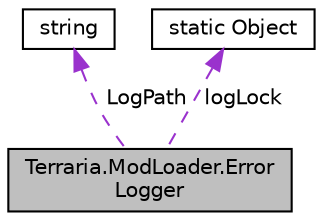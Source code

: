 digraph "Terraria.ModLoader.ErrorLogger"
{
 // LATEX_PDF_SIZE
  edge [fontname="Helvetica",fontsize="10",labelfontname="Helvetica",labelfontsize="10"];
  node [fontname="Helvetica",fontsize="10",shape=record];
  Node1 [label="Terraria.ModLoader.Error\lLogger",height=0.2,width=0.4,color="black", fillcolor="grey75", style="filled", fontcolor="black",tooltip="NOTE: This class is deprecated. Use Logging instead (see ExampleMod for example) This class consists ..."];
  Node2 -> Node1 [dir="back",color="darkorchid3",fontsize="10",style="dashed",label=" LogPath" ,fontname="Helvetica"];
  Node2 [label="string",height=0.2,width=0.4,color="black", fillcolor="white", style="filled",tooltip=" "];
  Node3 -> Node1 [dir="back",color="darkorchid3",fontsize="10",style="dashed",label=" logLock" ,fontname="Helvetica"];
  Node3 [label="static Object",height=0.2,width=0.4,color="black", fillcolor="white", style="filled",tooltip=" "];
}
